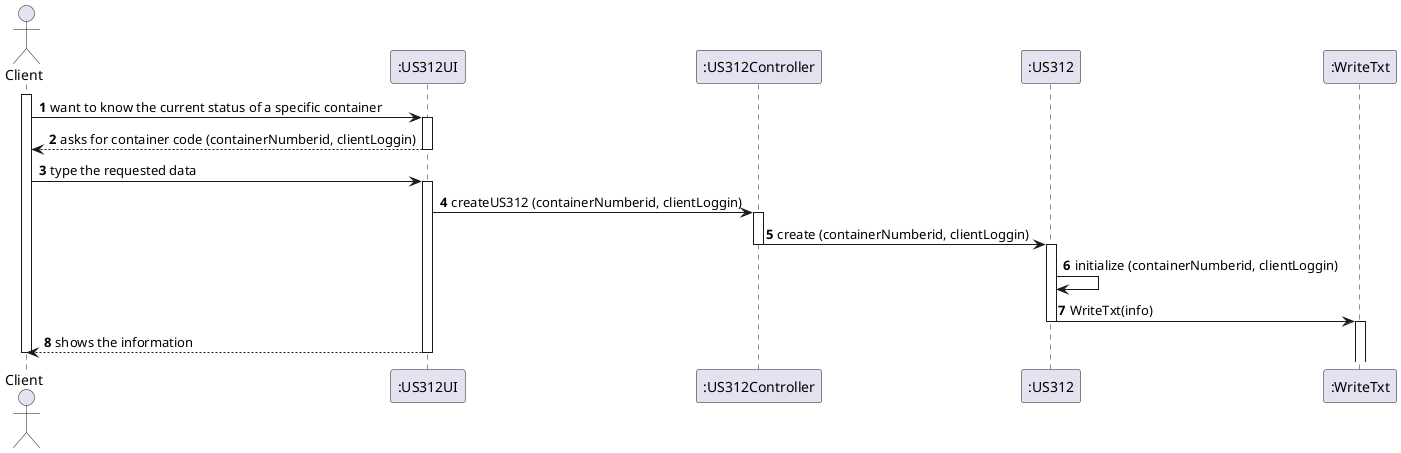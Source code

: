 @startuml
'https://plantuml.com/sequence-diagram


autonumber

actor "Client" as C

participant ":US312UI" as USUI
participant ":US312Controller" as USC
participant ":US312" as US
participant ":WriteTxt" as WT



activate C

C -> USUI: want to know the current status of a specific container
activate USUI
USUI --> C: asks for container code (containerNumberid, clientLoggin)
deactivate USUI
C -> USUI:  type the requested data

activate USUI
USUI -> USC: createUS312 (containerNumberid, clientLoggin)
activate USC

USC -> US: create (containerNumberid, clientLoggin)
deactivate USC
activate US


US -> US:initialize (containerNumberid, clientLoggin)
US -> WT: WriteTxt(info)
deactivate US
activate WT
deactivate WT


deactivate USC
USUI --> C: shows the information

deactivate USUI
deactivate C
@enduml